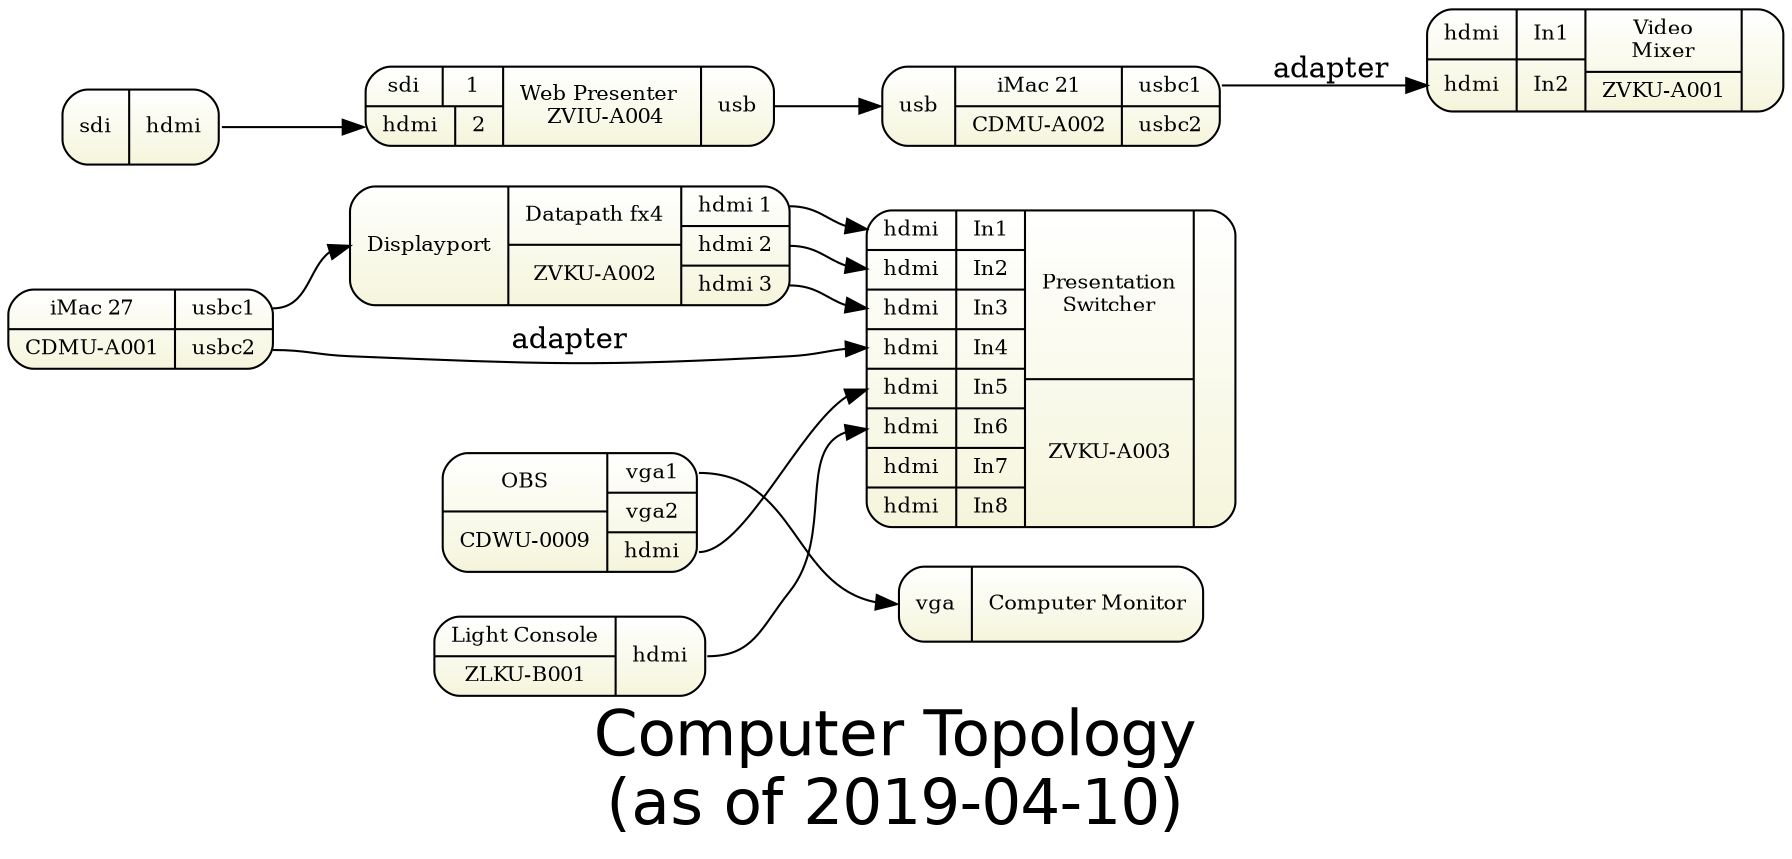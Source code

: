 digraph topology1 { 
graph [overlap = true, fontsize = 30, rankdir=LR 
      label="Computer Topology\n(as of 2019-04-10)",
      fontname = Helvetica]

node [shape=Mrecord, tooltip="" , fontsize = 10, 
      fillcolor="white:beige" , style=filled  
      gradientangle=270]
      
pswitch [label="{
  {{<i1>hdmi|In1}|{<i2>hdmi|In2}|{<i3>hdmi|In3}|{<i4>hdmi|In4}|{<i5>hdmi|In5}|{<i6>hdmi|In6}|{<i7>hdmi|In7}|{<i8>hdmi|In8}}
  |{Presentation\nSwitcher|ZVKU-A003}|
  {  } }"]
  
rswitch [label="{
  {{<i1>hdmi|In1}|{<i2>hdmi|In2} }
  |{Video\nMixer|ZVKU-A001}|
    }"]  
    
cdwu0009 [label="{{OBS|CDWU-0009}|{<vga1>vga1|<vga2>vga2|<hdmi>hdmi}}"]
cdmua001 [label="{{iMac 27|CDMU-A001}|{<usbc1>usbc1|<usbc2>usbc2}}"]
cdmua002 [label="{{<usbin>usb}|{iMac 21|CDMU-A002}|{<usbc1>usbc1|<usbc2>usbc2}}"]

wp [label="{{ {<i1>sdi|1 }|{<i2>hdmi|2} }|{Web Presenter \n ZVIU-A004}|{<usb>usb}}"]

s2h [label="{<i>sdi|<o>hdmi}"]

s2h:o -> wp:i2

fx4 [label="{{<dp>Displayport}|{Datapath fx4|ZVKU-A002}|{<o1>hdmi 1|<o2>hdmi 2|<o3>hdmi 3}}"]

fx4:o1 -> pswitch:i1
fx4:o2 -> pswitch:i2
fx4:o3 -> pswitch:i3

cdmua001:usbc1 -> fx4:dp  
cdmua001:usbc2 -> pswitch:i4 [label="adapter"]

b1monitor [label="{<i>vga|Computer Monitor}"] 

cdwu0009:hdmi -> pswitch:i5
cdwu0009:vga1 -> b1monitor:i 

zlkub001 [label="{{Light Console|ZLKU-B001}|{<hdmi>hdmi }}"]
zlkub001:hdmi -> pswitch:i6

wp -> cdmua002:usbin 
cdmua002:usbc1 -> rswitch:i2 [ label="adapter" ] 
} 
